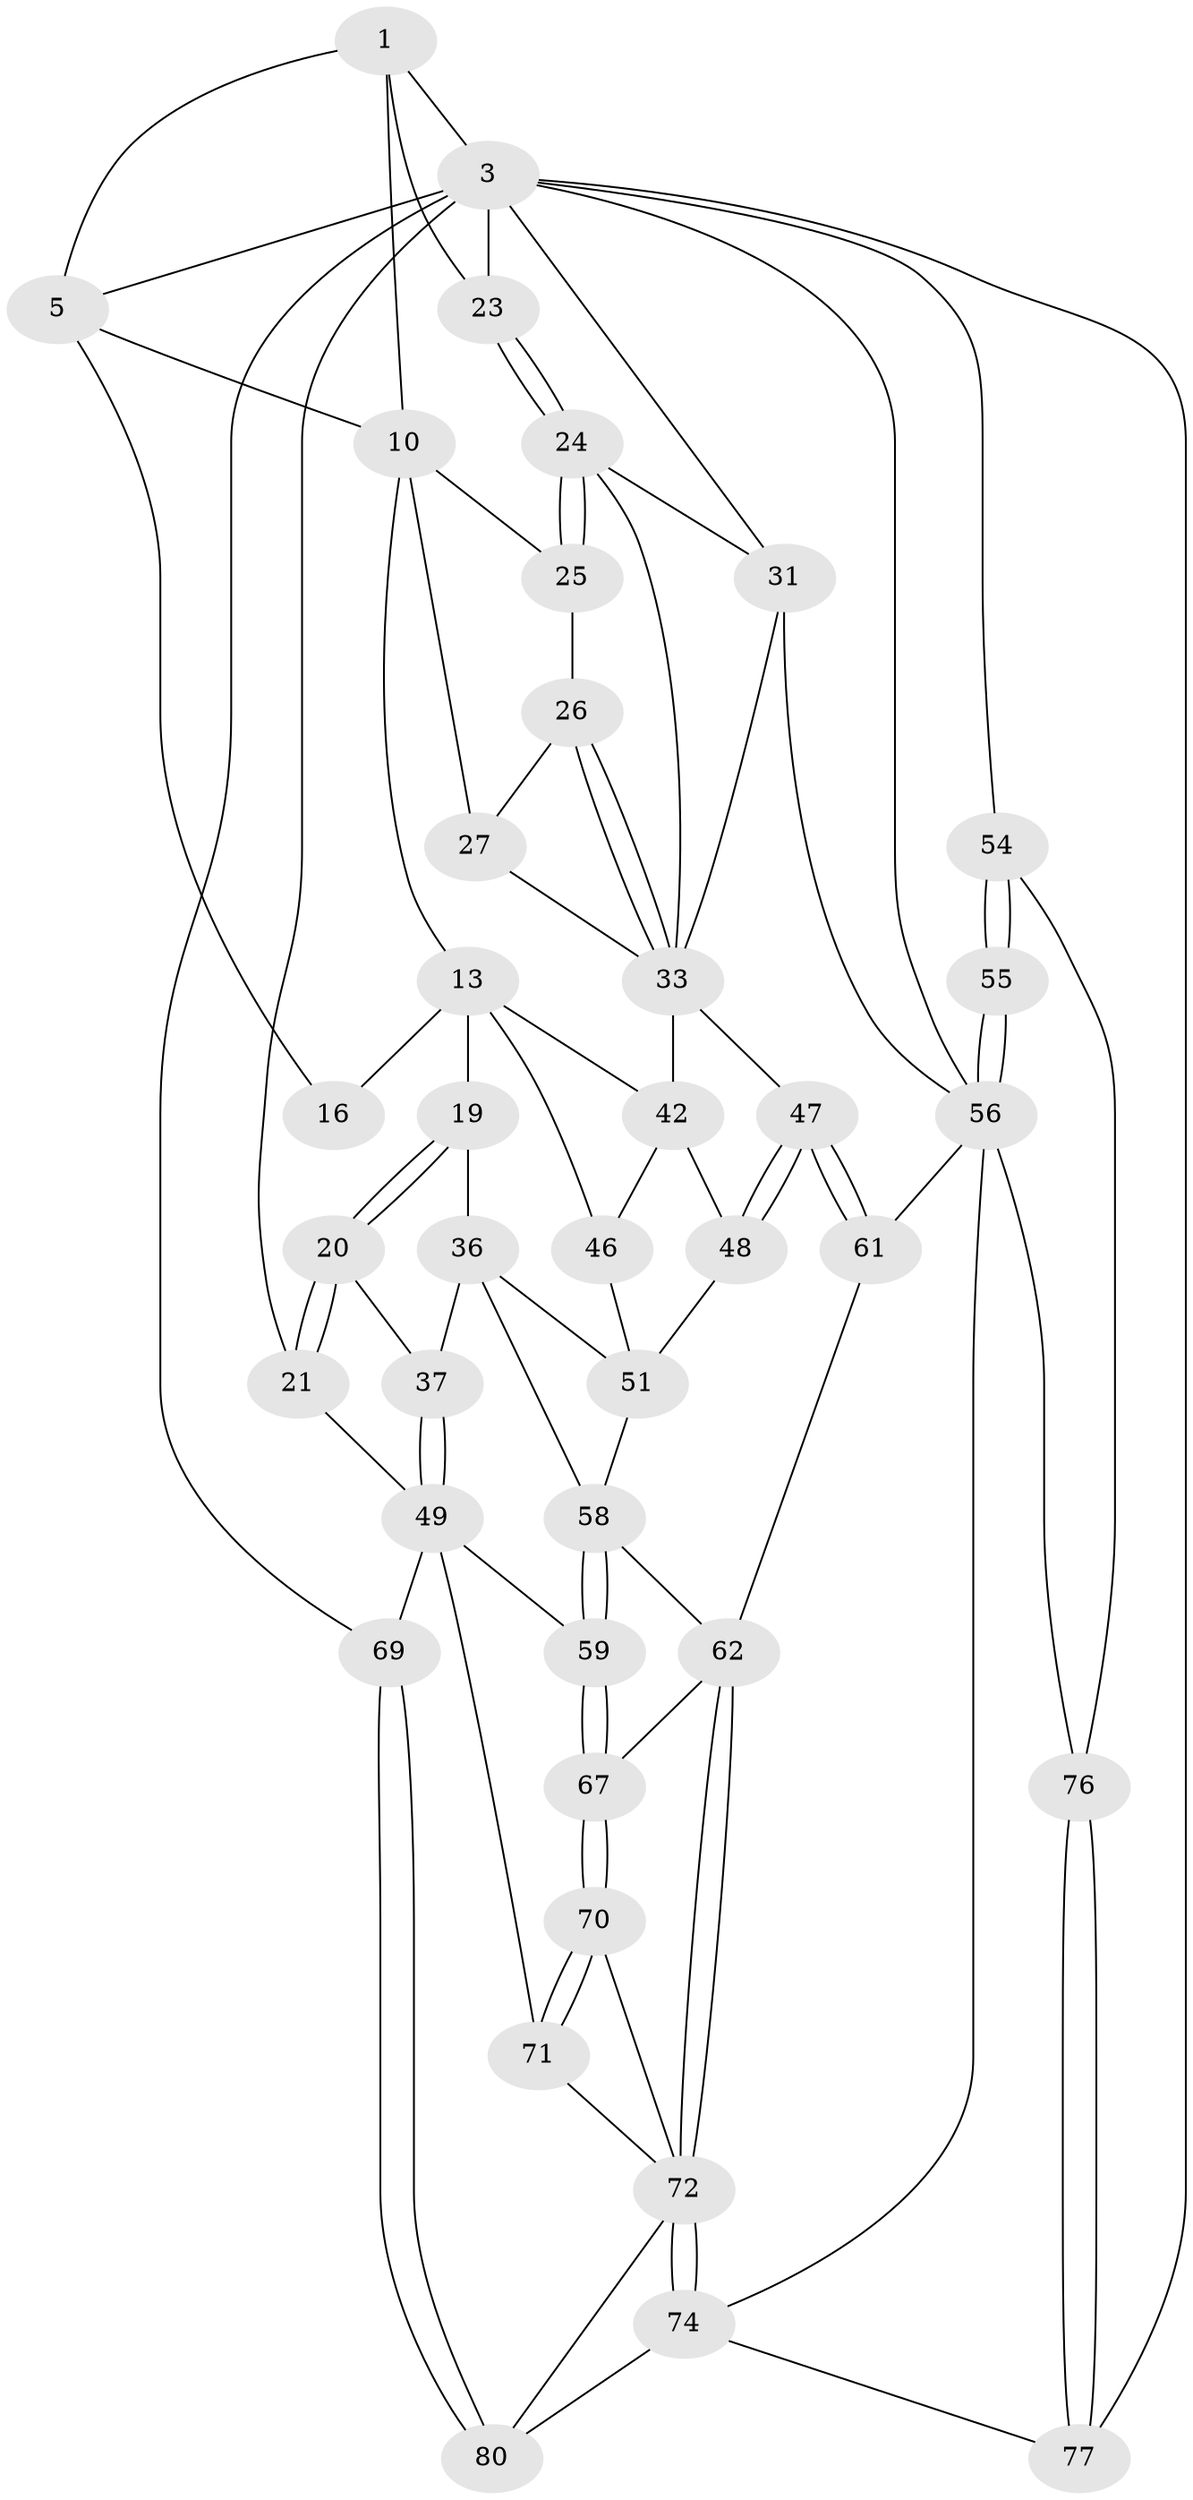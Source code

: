 // original degree distribution, {3: 0.025, 5: 0.5, 4: 0.25, 6: 0.225}
// Generated by graph-tools (version 1.1) at 2025/16/03/09/25 04:16:57]
// undirected, 40 vertices, 92 edges
graph export_dot {
graph [start="1"]
  node [color=gray90,style=filled];
  1 [pos="+0.9887861028684098+0",super="+8+2"];
  3 [pos="+1+0",super="+53+29+4"];
  5 [pos="+0.17488027603682915+0",super="+6"];
  10 [pos="+0.5376190936790282+0",super="+17+11"];
  13 [pos="+0.4355983999903111+0.2256397785188077",super="+14+38"];
  16 [pos="+0.19863755604249575+0"];
  19 [pos="+0.08145997111688447+0.21571334275185516",super="+34"];
  20 [pos="+0+0.2265936828176874"];
  21 [pos="+0+0.18950037605436162"];
  23 [pos="+0.8510039795203563+0.17407567280456088",super="+28"];
  24 [pos="+0.8497834258780131+0.19557973965513667",super="+32"];
  25 [pos="+0.6945570311297732+0.20707948010285515"];
  26 [pos="+0.6890009536361764+0.25005196654990886"];
  27 [pos="+0.4738034580271934+0.236291759307518"];
  31 [pos="+0.9460433194140367+0.3798770711089603",super="+43"];
  33 [pos="+0.748298018679636+0.32309995124178215",super="+40"];
  36 [pos="+0.23180233032432399+0.4607810201735029",super="+52"];
  37 [pos="+0.07099529046081003+0.4348171357633971"];
  42 [pos="+0.5221132291994293+0.48530677485268664",super="+45"];
  46 [pos="+0.4419633767297607+0.4677555273057949"];
  47 [pos="+0.5416296465689822+0.554686549018767"];
  48 [pos="+0.5221994612863972+0.5403909153408457"];
  49 [pos="+0+0.528259126793243",super="+50"];
  51 [pos="+0.3705704644815361+0.5399051032131584",super="+57"];
  54 [pos="+1+0.766770571959256"];
  55 [pos="+1+0.755473089330443"];
  56 [pos="+1+0.5402746608579333",super="+64"];
  58 [pos="+0.20348685443312958+0.5927794611694334",super="+60"];
  59 [pos="+0.19433401244989812+0.619123582870437"];
  61 [pos="+0.5606576878880707+0.6124145746214738"];
  62 [pos="+0.4786509632141428+0.7147165782187052",super="+63"];
  67 [pos="+0.2036822771791343+0.7186073456163506"];
  69 [pos="+0+1"];
  70 [pos="+0.20149522236950446+0.7314604833482942"];
  71 [pos="+0+1"];
  72 [pos="+0.4743183549034775+0.834356188362473",super="+73"];
  74 [pos="+0.519648952159146+0.8549769531441572",super="+78"];
  76 [pos="+0.8003754479601766+0.9402879922893752"];
  77 [pos="+0.7418139770569111+1"];
  80 [pos="+0.388519426455668+1"];
  1 -- 23 [weight=2];
  1 -- 5;
  1 -- 3;
  1 -- 10;
  3 -- 77;
  3 -- 69 [weight=2];
  3 -- 54;
  3 -- 56;
  3 -- 31;
  3 -- 23;
  3 -- 5;
  3 -- 21;
  5 -- 16;
  5 -- 10;
  10 -- 25;
  10 -- 27;
  10 -- 13;
  13 -- 16 [weight=2];
  13 -- 19 [weight=3];
  13 -- 42;
  13 -- 46;
  19 -- 20;
  19 -- 20;
  19 -- 36;
  20 -- 21;
  20 -- 21;
  20 -- 37;
  21 -- 49;
  23 -- 24;
  23 -- 24;
  24 -- 25;
  24 -- 25;
  24 -- 33;
  24 -- 31;
  25 -- 26;
  26 -- 27;
  26 -- 33;
  26 -- 33;
  27 -- 33;
  31 -- 56;
  31 -- 33;
  33 -- 42;
  33 -- 47;
  36 -- 37;
  36 -- 58;
  36 -- 51;
  37 -- 49;
  37 -- 49;
  42 -- 48;
  42 -- 46;
  46 -- 51;
  47 -- 48;
  47 -- 48;
  47 -- 61;
  47 -- 61;
  48 -- 51;
  49 -- 59;
  49 -- 69;
  49 -- 71;
  51 -- 58;
  54 -- 55;
  54 -- 55;
  54 -- 76;
  55 -- 56 [weight=2];
  55 -- 56;
  56 -- 74;
  56 -- 76;
  56 -- 61;
  58 -- 59;
  58 -- 59;
  58 -- 62;
  59 -- 67;
  59 -- 67;
  61 -- 62;
  62 -- 72;
  62 -- 72;
  62 -- 67;
  67 -- 70;
  67 -- 70;
  69 -- 80;
  69 -- 80;
  70 -- 71;
  70 -- 71;
  70 -- 72;
  71 -- 72;
  72 -- 74;
  72 -- 74;
  72 -- 80;
  74 -- 80;
  74 -- 77;
  76 -- 77;
  76 -- 77;
}
